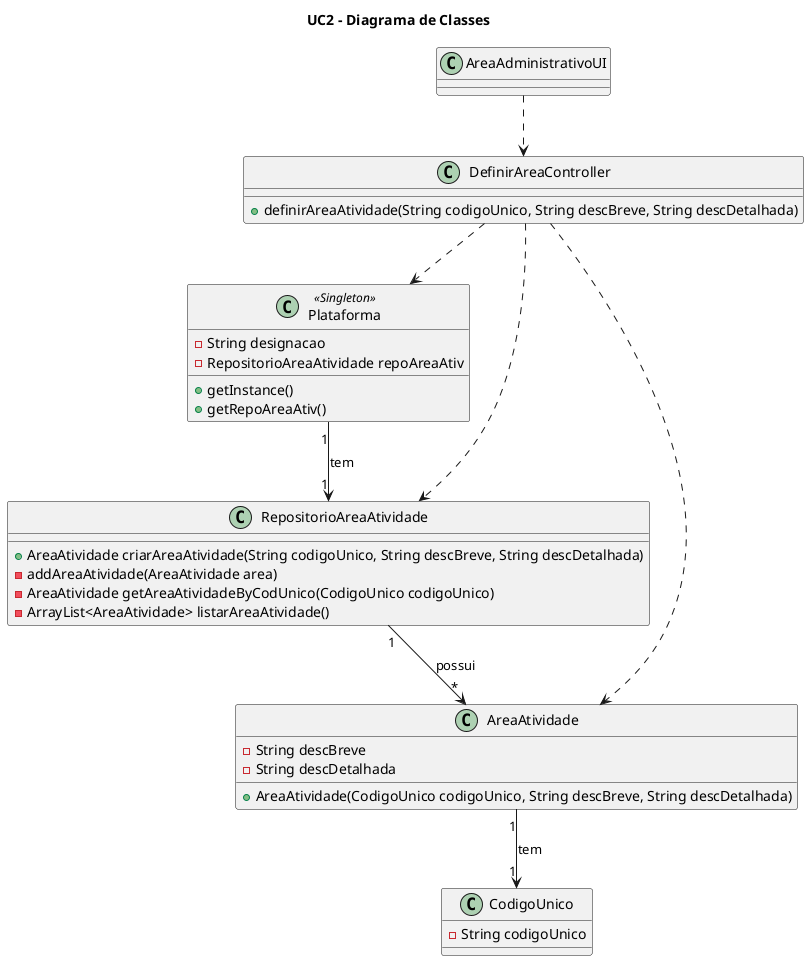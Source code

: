 @startuml_mc_uc2

title UC2 - Diagrama de Classes

class AreaAdministrativoUI{

}

class DefinirAreaController{
    +definirAreaAtividade(String codigoUnico, String descBreve, String descDetalhada)
}

Class Plataforma <<Singleton>> {
    -String designacao
    -RepositorioAreaAtividade repoAreaAtiv
    +getInstance()
    +getRepoAreaAtiv()
}

class RepositorioAreaAtividade{
    +AreaAtividade criarAreaAtividade(String codigoUnico, String descBreve, String descDetalhada)
    -addAreaAtividade(AreaAtividade area)
    -AreaAtividade getAreaAtividadeByCodUnico(CodigoUnico codigoUnico)
    -ArrayList<AreaAtividade> listarAreaAtividade()
}

class AreaAtividade{
    -String descBreve
    -String descDetalhada
    +AreaAtividade(CodigoUnico codigoUnico, String descBreve, String descDetalhada)
}

class CodigoUnico{
    -String codigoUnico
}

AreaAdministrativoUI ..> DefinirAreaController
DefinirAreaController ..> AreaAtividade
DefinirAreaController ..> Plataforma
DefinirAreaController ..> RepositorioAreaAtividade
Plataforma "1" --> "1" RepositorioAreaAtividade: tem
RepositorioAreaAtividade "1" --> "*" AreaAtividade: possui
AreaAtividade "1" --> "1" CodigoUnico : tem
@enduml_mc_uc2